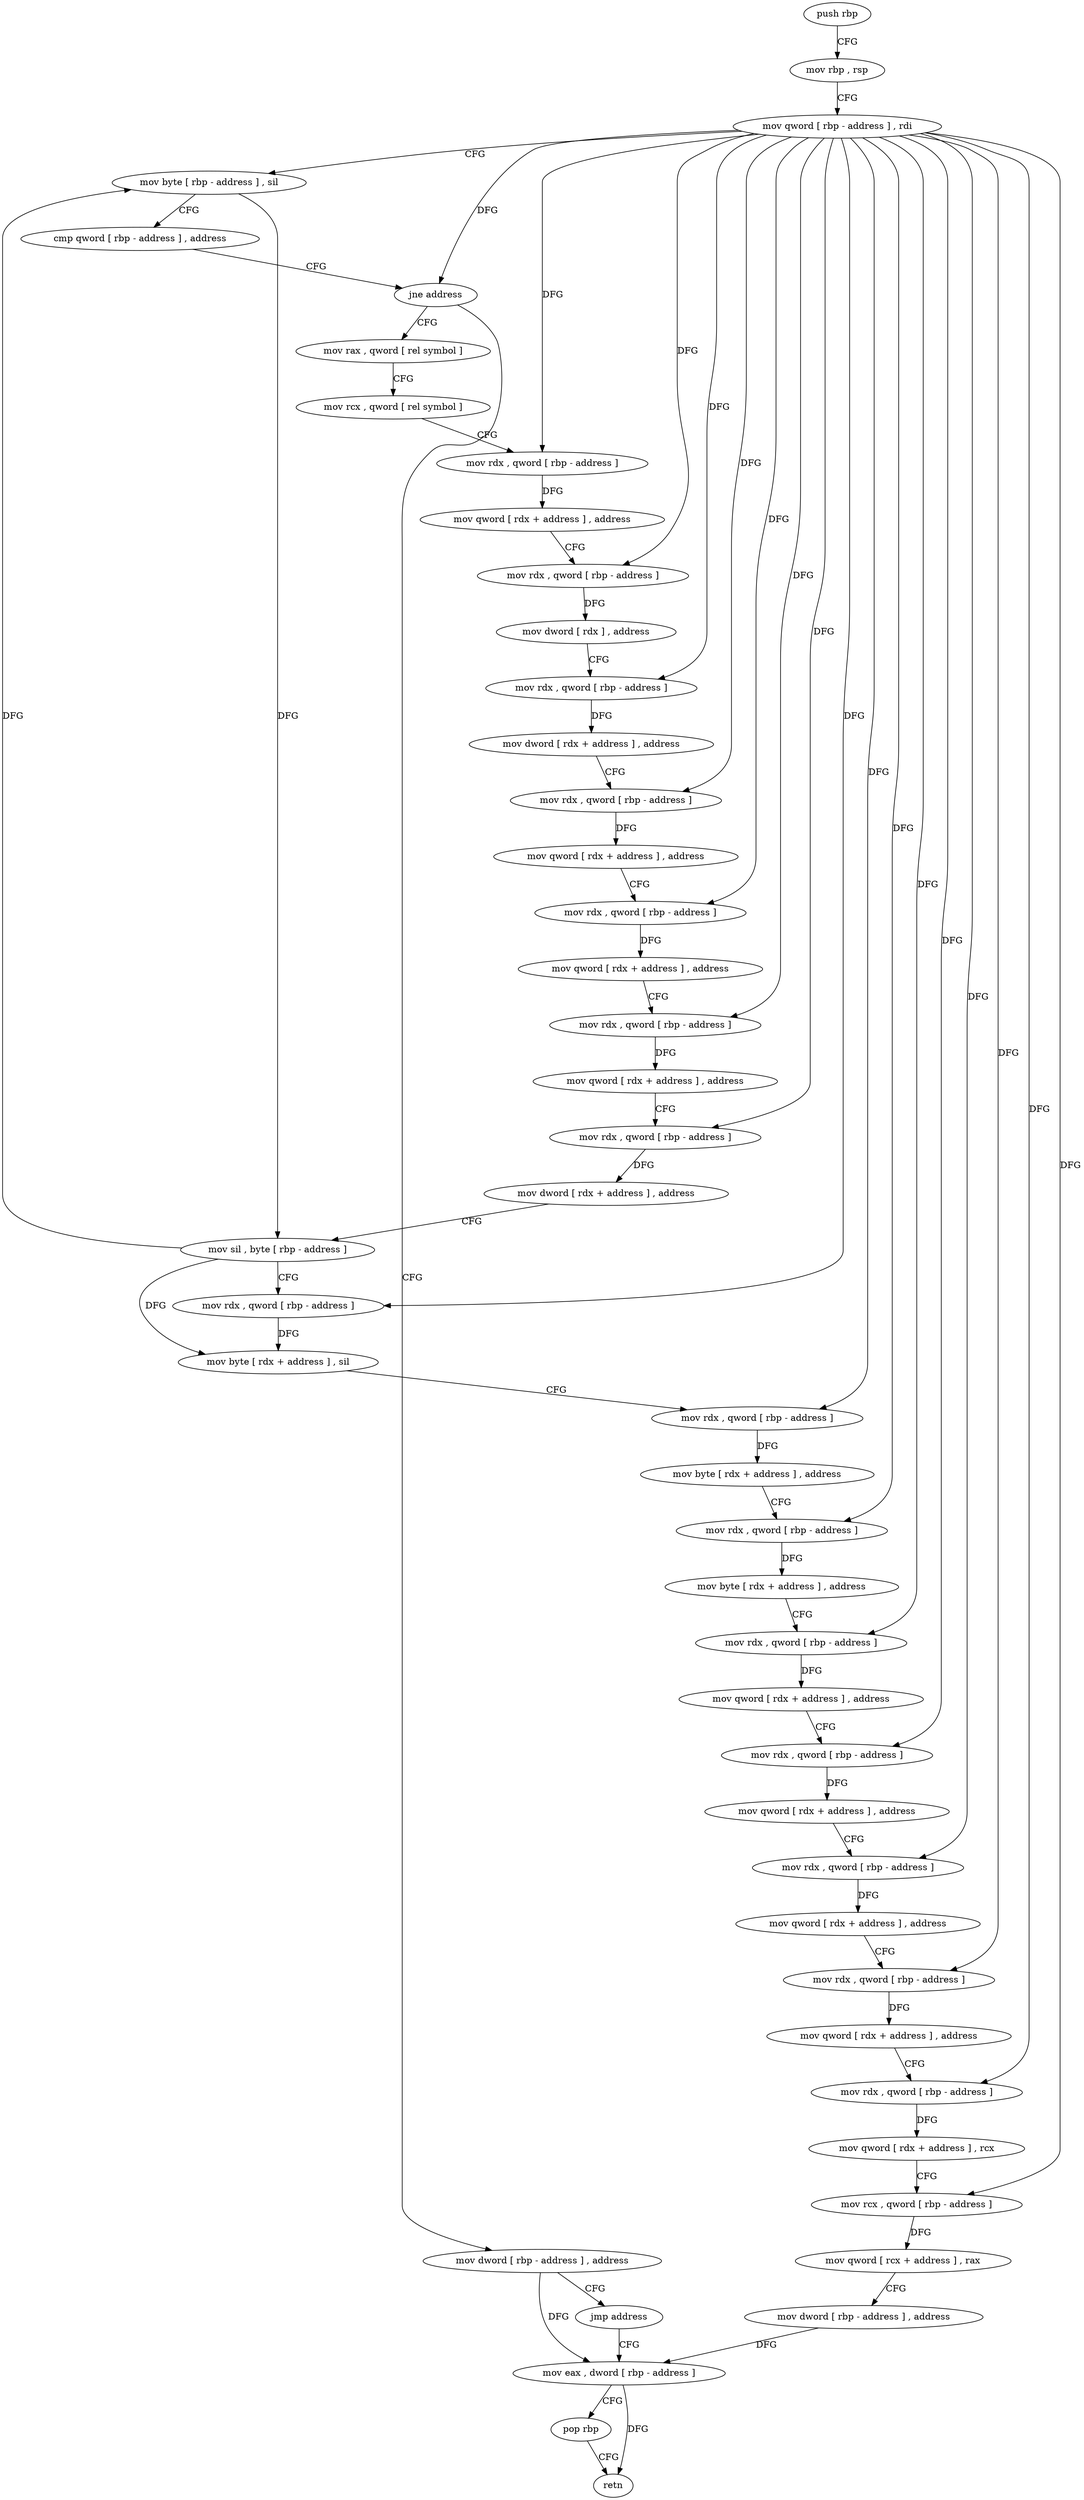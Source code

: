 digraph "func" {
"4403504" [label = "push rbp" ]
"4403505" [label = "mov rbp , rsp" ]
"4403508" [label = "mov qword [ rbp - address ] , rdi" ]
"4403512" [label = "mov byte [ rbp - address ] , sil" ]
"4403516" [label = "cmp qword [ rbp - address ] , address" ]
"4403521" [label = "jne address" ]
"4403539" [label = "mov rax , qword [ rel symbol ]" ]
"4403527" [label = "mov dword [ rbp - address ] , address" ]
"4403546" [label = "mov rcx , qword [ rel symbol ]" ]
"4403553" [label = "mov rdx , qword [ rbp - address ]" ]
"4403557" [label = "mov qword [ rdx + address ] , address" ]
"4403565" [label = "mov rdx , qword [ rbp - address ]" ]
"4403569" [label = "mov dword [ rdx ] , address" ]
"4403575" [label = "mov rdx , qword [ rbp - address ]" ]
"4403579" [label = "mov dword [ rdx + address ] , address" ]
"4403586" [label = "mov rdx , qword [ rbp - address ]" ]
"4403590" [label = "mov qword [ rdx + address ] , address" ]
"4403598" [label = "mov rdx , qword [ rbp - address ]" ]
"4403602" [label = "mov qword [ rdx + address ] , address" ]
"4403610" [label = "mov rdx , qword [ rbp - address ]" ]
"4403614" [label = "mov qword [ rdx + address ] , address" ]
"4403622" [label = "mov rdx , qword [ rbp - address ]" ]
"4403626" [label = "mov dword [ rdx + address ] , address" ]
"4403633" [label = "mov sil , byte [ rbp - address ]" ]
"4403637" [label = "mov rdx , qword [ rbp - address ]" ]
"4403641" [label = "mov byte [ rdx + address ] , sil" ]
"4403645" [label = "mov rdx , qword [ rbp - address ]" ]
"4403649" [label = "mov byte [ rdx + address ] , address" ]
"4403653" [label = "mov rdx , qword [ rbp - address ]" ]
"4403657" [label = "mov byte [ rdx + address ] , address" ]
"4403661" [label = "mov rdx , qword [ rbp - address ]" ]
"4403665" [label = "mov qword [ rdx + address ] , address" ]
"4403673" [label = "mov rdx , qword [ rbp - address ]" ]
"4403677" [label = "mov qword [ rdx + address ] , address" ]
"4403685" [label = "mov rdx , qword [ rbp - address ]" ]
"4403689" [label = "mov qword [ rdx + address ] , address" ]
"4403697" [label = "mov rdx , qword [ rbp - address ]" ]
"4403701" [label = "mov qword [ rdx + address ] , address" ]
"4403709" [label = "mov rdx , qword [ rbp - address ]" ]
"4403713" [label = "mov qword [ rdx + address ] , rcx" ]
"4403717" [label = "mov rcx , qword [ rbp - address ]" ]
"4403721" [label = "mov qword [ rcx + address ] , rax" ]
"4403725" [label = "mov dword [ rbp - address ] , address" ]
"4403732" [label = "mov eax , dword [ rbp - address ]" ]
"4403534" [label = "jmp address" ]
"4403735" [label = "pop rbp" ]
"4403736" [label = "retn" ]
"4403504" -> "4403505" [ label = "CFG" ]
"4403505" -> "4403508" [ label = "CFG" ]
"4403508" -> "4403512" [ label = "CFG" ]
"4403508" -> "4403521" [ label = "DFG" ]
"4403508" -> "4403553" [ label = "DFG" ]
"4403508" -> "4403565" [ label = "DFG" ]
"4403508" -> "4403575" [ label = "DFG" ]
"4403508" -> "4403586" [ label = "DFG" ]
"4403508" -> "4403598" [ label = "DFG" ]
"4403508" -> "4403610" [ label = "DFG" ]
"4403508" -> "4403622" [ label = "DFG" ]
"4403508" -> "4403637" [ label = "DFG" ]
"4403508" -> "4403645" [ label = "DFG" ]
"4403508" -> "4403653" [ label = "DFG" ]
"4403508" -> "4403661" [ label = "DFG" ]
"4403508" -> "4403673" [ label = "DFG" ]
"4403508" -> "4403685" [ label = "DFG" ]
"4403508" -> "4403697" [ label = "DFG" ]
"4403508" -> "4403709" [ label = "DFG" ]
"4403508" -> "4403717" [ label = "DFG" ]
"4403512" -> "4403516" [ label = "CFG" ]
"4403512" -> "4403633" [ label = "DFG" ]
"4403516" -> "4403521" [ label = "CFG" ]
"4403521" -> "4403539" [ label = "CFG" ]
"4403521" -> "4403527" [ label = "CFG" ]
"4403539" -> "4403546" [ label = "CFG" ]
"4403527" -> "4403534" [ label = "CFG" ]
"4403527" -> "4403732" [ label = "DFG" ]
"4403546" -> "4403553" [ label = "CFG" ]
"4403553" -> "4403557" [ label = "DFG" ]
"4403557" -> "4403565" [ label = "CFG" ]
"4403565" -> "4403569" [ label = "DFG" ]
"4403569" -> "4403575" [ label = "CFG" ]
"4403575" -> "4403579" [ label = "DFG" ]
"4403579" -> "4403586" [ label = "CFG" ]
"4403586" -> "4403590" [ label = "DFG" ]
"4403590" -> "4403598" [ label = "CFG" ]
"4403598" -> "4403602" [ label = "DFG" ]
"4403602" -> "4403610" [ label = "CFG" ]
"4403610" -> "4403614" [ label = "DFG" ]
"4403614" -> "4403622" [ label = "CFG" ]
"4403622" -> "4403626" [ label = "DFG" ]
"4403626" -> "4403633" [ label = "CFG" ]
"4403633" -> "4403637" [ label = "CFG" ]
"4403633" -> "4403512" [ label = "DFG" ]
"4403633" -> "4403641" [ label = "DFG" ]
"4403637" -> "4403641" [ label = "DFG" ]
"4403641" -> "4403645" [ label = "CFG" ]
"4403645" -> "4403649" [ label = "DFG" ]
"4403649" -> "4403653" [ label = "CFG" ]
"4403653" -> "4403657" [ label = "DFG" ]
"4403657" -> "4403661" [ label = "CFG" ]
"4403661" -> "4403665" [ label = "DFG" ]
"4403665" -> "4403673" [ label = "CFG" ]
"4403673" -> "4403677" [ label = "DFG" ]
"4403677" -> "4403685" [ label = "CFG" ]
"4403685" -> "4403689" [ label = "DFG" ]
"4403689" -> "4403697" [ label = "CFG" ]
"4403697" -> "4403701" [ label = "DFG" ]
"4403701" -> "4403709" [ label = "CFG" ]
"4403709" -> "4403713" [ label = "DFG" ]
"4403713" -> "4403717" [ label = "CFG" ]
"4403717" -> "4403721" [ label = "DFG" ]
"4403721" -> "4403725" [ label = "CFG" ]
"4403725" -> "4403732" [ label = "DFG" ]
"4403732" -> "4403735" [ label = "CFG" ]
"4403732" -> "4403736" [ label = "DFG" ]
"4403534" -> "4403732" [ label = "CFG" ]
"4403735" -> "4403736" [ label = "CFG" ]
}
